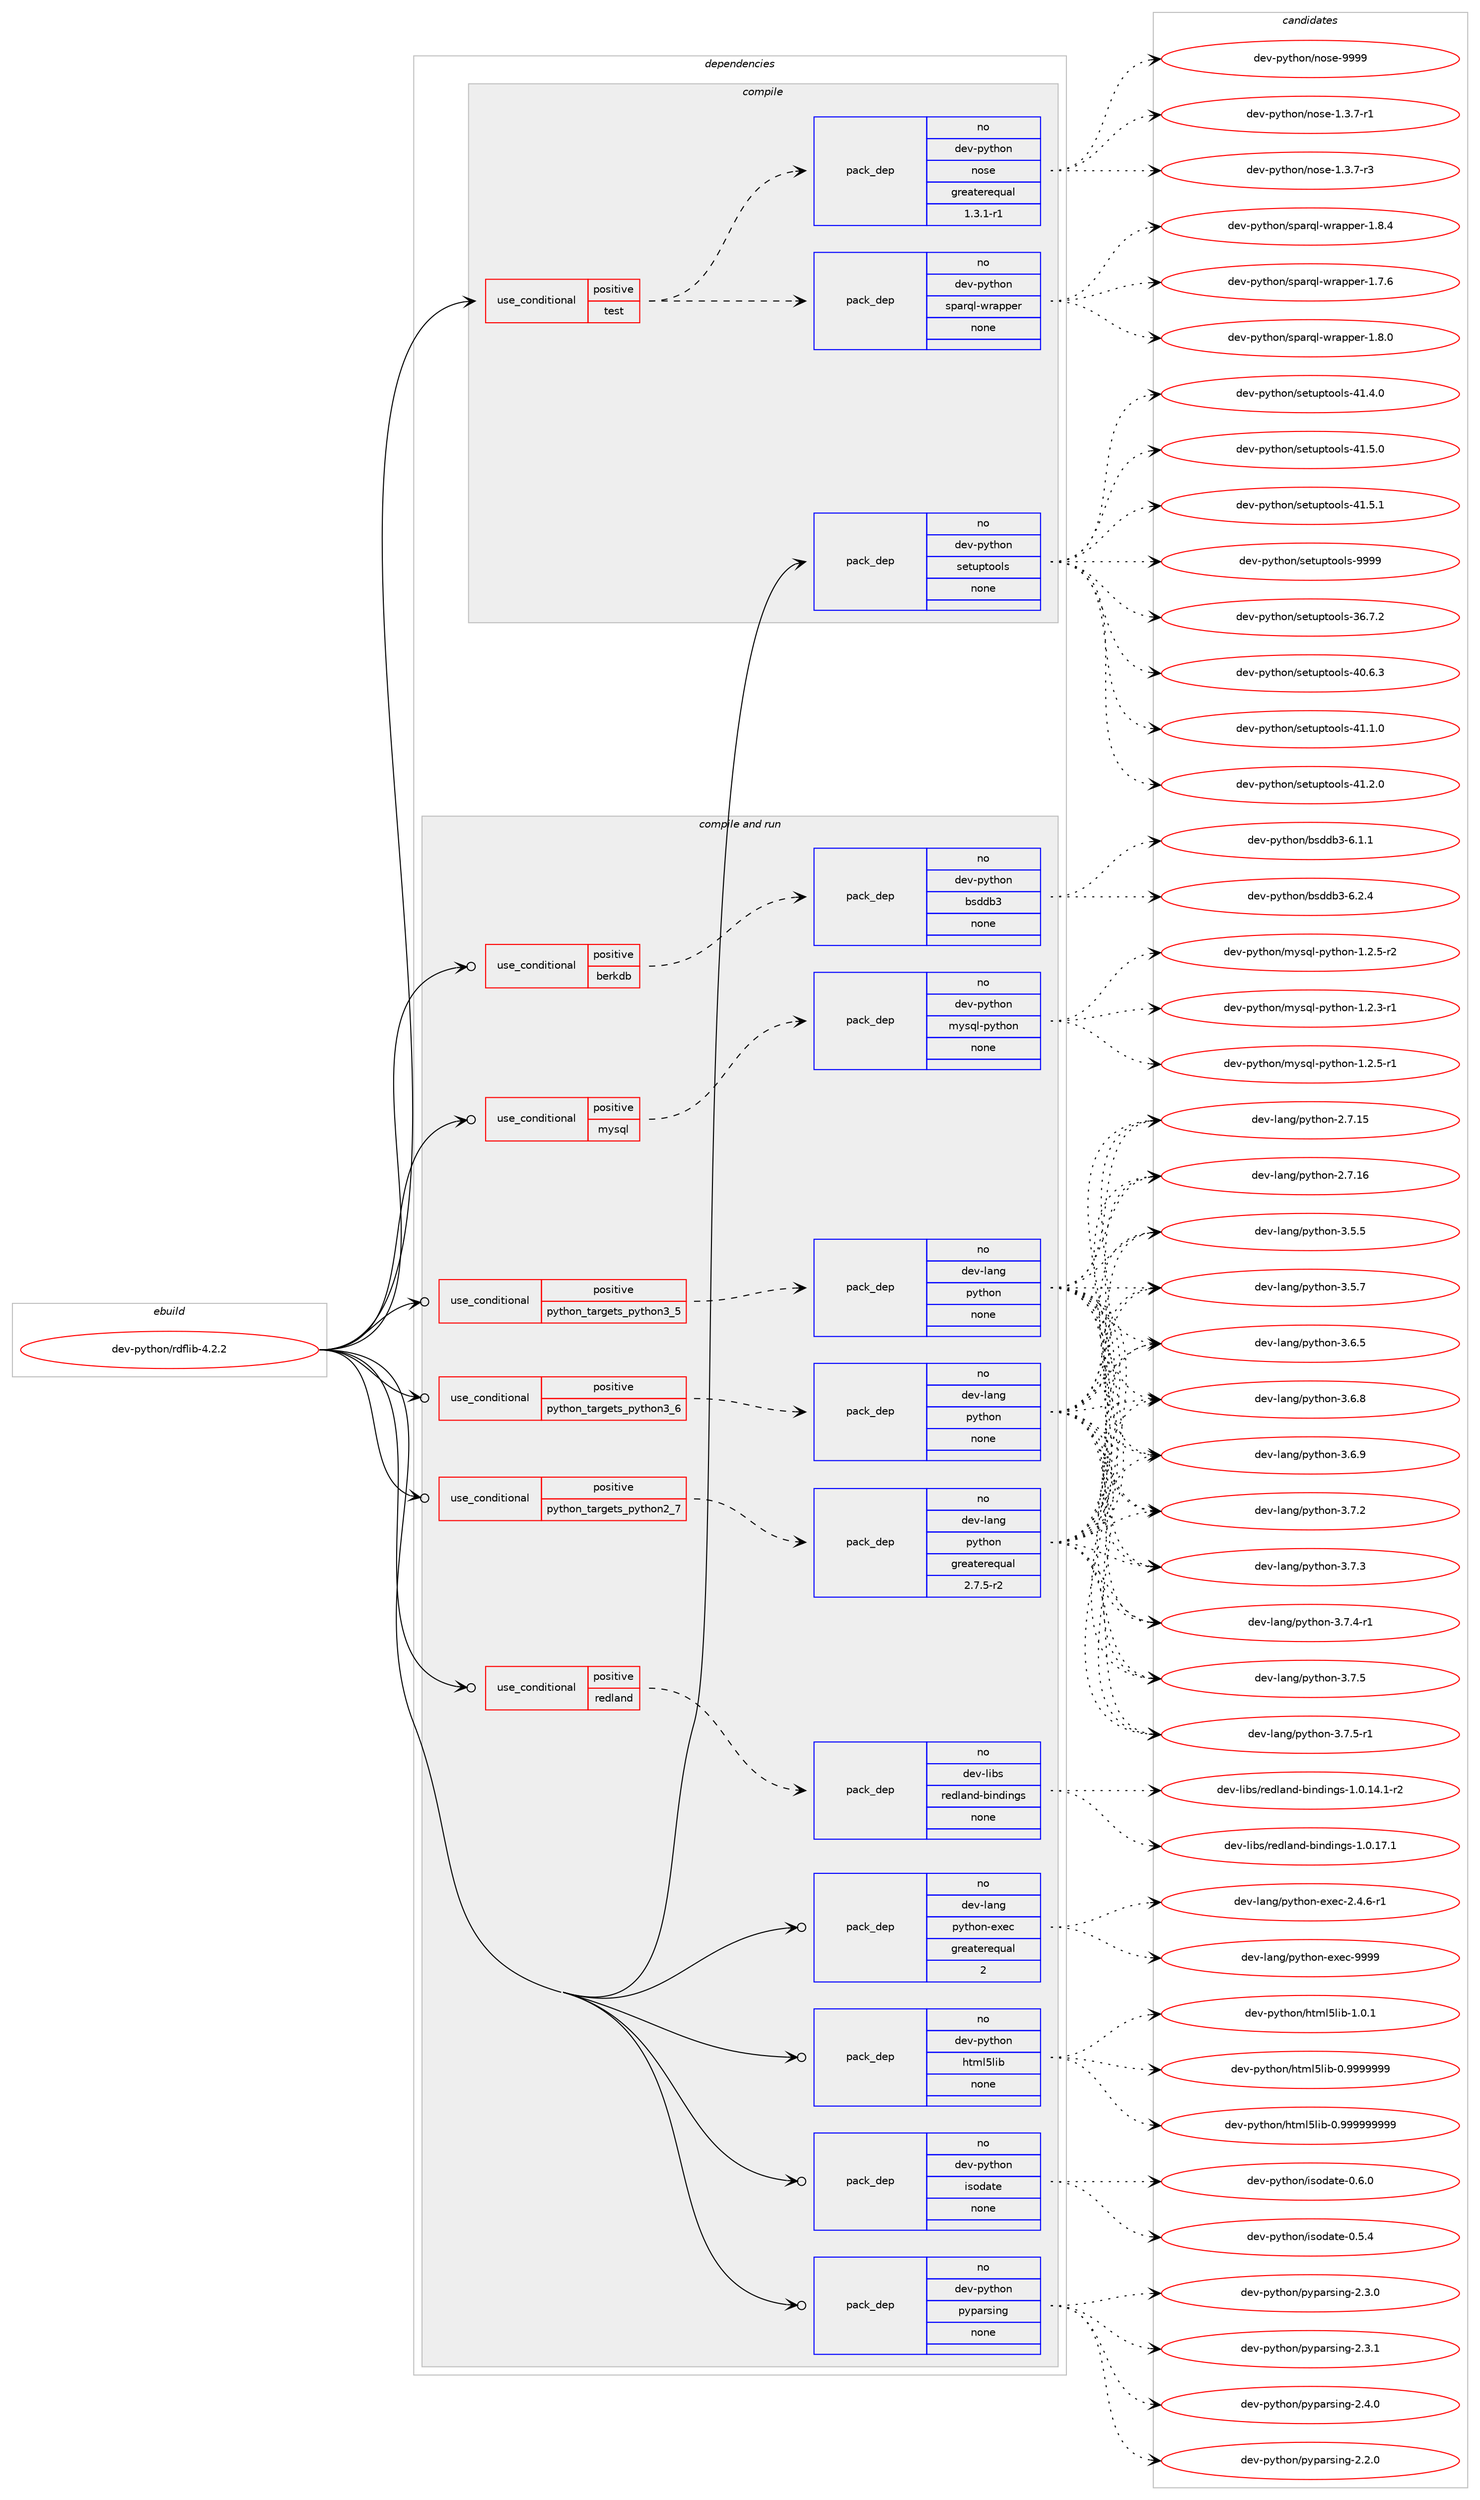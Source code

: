 digraph prolog {

# *************
# Graph options
# *************

newrank=true;
concentrate=true;
compound=true;
graph [rankdir=LR,fontname=Helvetica,fontsize=10,ranksep=1.5];#, ranksep=2.5, nodesep=0.2];
edge  [arrowhead=vee];
node  [fontname=Helvetica,fontsize=10];

# **********
# The ebuild
# **********

subgraph cluster_leftcol {
color=gray;
rank=same;
label=<<i>ebuild</i>>;
id [label="dev-python/rdflib-4.2.2", color=red, width=4, href="../dev-python/rdflib-4.2.2.svg"];
}

# ****************
# The dependencies
# ****************

subgraph cluster_midcol {
color=gray;
label=<<i>dependencies</i>>;
subgraph cluster_compile {
fillcolor="#eeeeee";
style=filled;
label=<<i>compile</i>>;
subgraph cond148404 {
dependency634502 [label=<<TABLE BORDER="0" CELLBORDER="1" CELLSPACING="0" CELLPADDING="4"><TR><TD ROWSPAN="3" CELLPADDING="10">use_conditional</TD></TR><TR><TD>positive</TD></TR><TR><TD>test</TD></TR></TABLE>>, shape=none, color=red];
subgraph pack474219 {
dependency634503 [label=<<TABLE BORDER="0" CELLBORDER="1" CELLSPACING="0" CELLPADDING="4" WIDTH="220"><TR><TD ROWSPAN="6" CELLPADDING="30">pack_dep</TD></TR><TR><TD WIDTH="110">no</TD></TR><TR><TD>dev-python</TD></TR><TR><TD>sparql-wrapper</TD></TR><TR><TD>none</TD></TR><TR><TD></TD></TR></TABLE>>, shape=none, color=blue];
}
dependency634502:e -> dependency634503:w [weight=20,style="dashed",arrowhead="vee"];
subgraph pack474220 {
dependency634504 [label=<<TABLE BORDER="0" CELLBORDER="1" CELLSPACING="0" CELLPADDING="4" WIDTH="220"><TR><TD ROWSPAN="6" CELLPADDING="30">pack_dep</TD></TR><TR><TD WIDTH="110">no</TD></TR><TR><TD>dev-python</TD></TR><TR><TD>nose</TD></TR><TR><TD>greaterequal</TD></TR><TR><TD>1.3.1-r1</TD></TR></TABLE>>, shape=none, color=blue];
}
dependency634502:e -> dependency634504:w [weight=20,style="dashed",arrowhead="vee"];
}
id:e -> dependency634502:w [weight=20,style="solid",arrowhead="vee"];
subgraph pack474221 {
dependency634505 [label=<<TABLE BORDER="0" CELLBORDER="1" CELLSPACING="0" CELLPADDING="4" WIDTH="220"><TR><TD ROWSPAN="6" CELLPADDING="30">pack_dep</TD></TR><TR><TD WIDTH="110">no</TD></TR><TR><TD>dev-python</TD></TR><TR><TD>setuptools</TD></TR><TR><TD>none</TD></TR><TR><TD></TD></TR></TABLE>>, shape=none, color=blue];
}
id:e -> dependency634505:w [weight=20,style="solid",arrowhead="vee"];
}
subgraph cluster_compileandrun {
fillcolor="#eeeeee";
style=filled;
label=<<i>compile and run</i>>;
subgraph cond148405 {
dependency634506 [label=<<TABLE BORDER="0" CELLBORDER="1" CELLSPACING="0" CELLPADDING="4"><TR><TD ROWSPAN="3" CELLPADDING="10">use_conditional</TD></TR><TR><TD>positive</TD></TR><TR><TD>berkdb</TD></TR></TABLE>>, shape=none, color=red];
subgraph pack474222 {
dependency634507 [label=<<TABLE BORDER="0" CELLBORDER="1" CELLSPACING="0" CELLPADDING="4" WIDTH="220"><TR><TD ROWSPAN="6" CELLPADDING="30">pack_dep</TD></TR><TR><TD WIDTH="110">no</TD></TR><TR><TD>dev-python</TD></TR><TR><TD>bsddb3</TD></TR><TR><TD>none</TD></TR><TR><TD></TD></TR></TABLE>>, shape=none, color=blue];
}
dependency634506:e -> dependency634507:w [weight=20,style="dashed",arrowhead="vee"];
}
id:e -> dependency634506:w [weight=20,style="solid",arrowhead="odotvee"];
subgraph cond148406 {
dependency634508 [label=<<TABLE BORDER="0" CELLBORDER="1" CELLSPACING="0" CELLPADDING="4"><TR><TD ROWSPAN="3" CELLPADDING="10">use_conditional</TD></TR><TR><TD>positive</TD></TR><TR><TD>mysql</TD></TR></TABLE>>, shape=none, color=red];
subgraph pack474223 {
dependency634509 [label=<<TABLE BORDER="0" CELLBORDER="1" CELLSPACING="0" CELLPADDING="4" WIDTH="220"><TR><TD ROWSPAN="6" CELLPADDING="30">pack_dep</TD></TR><TR><TD WIDTH="110">no</TD></TR><TR><TD>dev-python</TD></TR><TR><TD>mysql-python</TD></TR><TR><TD>none</TD></TR><TR><TD></TD></TR></TABLE>>, shape=none, color=blue];
}
dependency634508:e -> dependency634509:w [weight=20,style="dashed",arrowhead="vee"];
}
id:e -> dependency634508:w [weight=20,style="solid",arrowhead="odotvee"];
subgraph cond148407 {
dependency634510 [label=<<TABLE BORDER="0" CELLBORDER="1" CELLSPACING="0" CELLPADDING="4"><TR><TD ROWSPAN="3" CELLPADDING="10">use_conditional</TD></TR><TR><TD>positive</TD></TR><TR><TD>python_targets_python2_7</TD></TR></TABLE>>, shape=none, color=red];
subgraph pack474224 {
dependency634511 [label=<<TABLE BORDER="0" CELLBORDER="1" CELLSPACING="0" CELLPADDING="4" WIDTH="220"><TR><TD ROWSPAN="6" CELLPADDING="30">pack_dep</TD></TR><TR><TD WIDTH="110">no</TD></TR><TR><TD>dev-lang</TD></TR><TR><TD>python</TD></TR><TR><TD>greaterequal</TD></TR><TR><TD>2.7.5-r2</TD></TR></TABLE>>, shape=none, color=blue];
}
dependency634510:e -> dependency634511:w [weight=20,style="dashed",arrowhead="vee"];
}
id:e -> dependency634510:w [weight=20,style="solid",arrowhead="odotvee"];
subgraph cond148408 {
dependency634512 [label=<<TABLE BORDER="0" CELLBORDER="1" CELLSPACING="0" CELLPADDING="4"><TR><TD ROWSPAN="3" CELLPADDING="10">use_conditional</TD></TR><TR><TD>positive</TD></TR><TR><TD>python_targets_python3_5</TD></TR></TABLE>>, shape=none, color=red];
subgraph pack474225 {
dependency634513 [label=<<TABLE BORDER="0" CELLBORDER="1" CELLSPACING="0" CELLPADDING="4" WIDTH="220"><TR><TD ROWSPAN="6" CELLPADDING="30">pack_dep</TD></TR><TR><TD WIDTH="110">no</TD></TR><TR><TD>dev-lang</TD></TR><TR><TD>python</TD></TR><TR><TD>none</TD></TR><TR><TD></TD></TR></TABLE>>, shape=none, color=blue];
}
dependency634512:e -> dependency634513:w [weight=20,style="dashed",arrowhead="vee"];
}
id:e -> dependency634512:w [weight=20,style="solid",arrowhead="odotvee"];
subgraph cond148409 {
dependency634514 [label=<<TABLE BORDER="0" CELLBORDER="1" CELLSPACING="0" CELLPADDING="4"><TR><TD ROWSPAN="3" CELLPADDING="10">use_conditional</TD></TR><TR><TD>positive</TD></TR><TR><TD>python_targets_python3_6</TD></TR></TABLE>>, shape=none, color=red];
subgraph pack474226 {
dependency634515 [label=<<TABLE BORDER="0" CELLBORDER="1" CELLSPACING="0" CELLPADDING="4" WIDTH="220"><TR><TD ROWSPAN="6" CELLPADDING="30">pack_dep</TD></TR><TR><TD WIDTH="110">no</TD></TR><TR><TD>dev-lang</TD></TR><TR><TD>python</TD></TR><TR><TD>none</TD></TR><TR><TD></TD></TR></TABLE>>, shape=none, color=blue];
}
dependency634514:e -> dependency634515:w [weight=20,style="dashed",arrowhead="vee"];
}
id:e -> dependency634514:w [weight=20,style="solid",arrowhead="odotvee"];
subgraph cond148410 {
dependency634516 [label=<<TABLE BORDER="0" CELLBORDER="1" CELLSPACING="0" CELLPADDING="4"><TR><TD ROWSPAN="3" CELLPADDING="10">use_conditional</TD></TR><TR><TD>positive</TD></TR><TR><TD>redland</TD></TR></TABLE>>, shape=none, color=red];
subgraph pack474227 {
dependency634517 [label=<<TABLE BORDER="0" CELLBORDER="1" CELLSPACING="0" CELLPADDING="4" WIDTH="220"><TR><TD ROWSPAN="6" CELLPADDING="30">pack_dep</TD></TR><TR><TD WIDTH="110">no</TD></TR><TR><TD>dev-libs</TD></TR><TR><TD>redland-bindings</TD></TR><TR><TD>none</TD></TR><TR><TD></TD></TR></TABLE>>, shape=none, color=blue];
}
dependency634516:e -> dependency634517:w [weight=20,style="dashed",arrowhead="vee"];
}
id:e -> dependency634516:w [weight=20,style="solid",arrowhead="odotvee"];
subgraph pack474228 {
dependency634518 [label=<<TABLE BORDER="0" CELLBORDER="1" CELLSPACING="0" CELLPADDING="4" WIDTH="220"><TR><TD ROWSPAN="6" CELLPADDING="30">pack_dep</TD></TR><TR><TD WIDTH="110">no</TD></TR><TR><TD>dev-lang</TD></TR><TR><TD>python-exec</TD></TR><TR><TD>greaterequal</TD></TR><TR><TD>2</TD></TR></TABLE>>, shape=none, color=blue];
}
id:e -> dependency634518:w [weight=20,style="solid",arrowhead="odotvee"];
subgraph pack474229 {
dependency634519 [label=<<TABLE BORDER="0" CELLBORDER="1" CELLSPACING="0" CELLPADDING="4" WIDTH="220"><TR><TD ROWSPAN="6" CELLPADDING="30">pack_dep</TD></TR><TR><TD WIDTH="110">no</TD></TR><TR><TD>dev-python</TD></TR><TR><TD>html5lib</TD></TR><TR><TD>none</TD></TR><TR><TD></TD></TR></TABLE>>, shape=none, color=blue];
}
id:e -> dependency634519:w [weight=20,style="solid",arrowhead="odotvee"];
subgraph pack474230 {
dependency634520 [label=<<TABLE BORDER="0" CELLBORDER="1" CELLSPACING="0" CELLPADDING="4" WIDTH="220"><TR><TD ROWSPAN="6" CELLPADDING="30">pack_dep</TD></TR><TR><TD WIDTH="110">no</TD></TR><TR><TD>dev-python</TD></TR><TR><TD>isodate</TD></TR><TR><TD>none</TD></TR><TR><TD></TD></TR></TABLE>>, shape=none, color=blue];
}
id:e -> dependency634520:w [weight=20,style="solid",arrowhead="odotvee"];
subgraph pack474231 {
dependency634521 [label=<<TABLE BORDER="0" CELLBORDER="1" CELLSPACING="0" CELLPADDING="4" WIDTH="220"><TR><TD ROWSPAN="6" CELLPADDING="30">pack_dep</TD></TR><TR><TD WIDTH="110">no</TD></TR><TR><TD>dev-python</TD></TR><TR><TD>pyparsing</TD></TR><TR><TD>none</TD></TR><TR><TD></TD></TR></TABLE>>, shape=none, color=blue];
}
id:e -> dependency634521:w [weight=20,style="solid",arrowhead="odotvee"];
}
subgraph cluster_run {
fillcolor="#eeeeee";
style=filled;
label=<<i>run</i>>;
}
}

# **************
# The candidates
# **************

subgraph cluster_choices {
rank=same;
color=gray;
label=<<i>candidates</i>>;

subgraph choice474219 {
color=black;
nodesep=1;
choice1001011184511212111610411111047115112971141131084511911497112112101114454946554654 [label="dev-python/sparql-wrapper-1.7.6", color=red, width=4,href="../dev-python/sparql-wrapper-1.7.6.svg"];
choice1001011184511212111610411111047115112971141131084511911497112112101114454946564648 [label="dev-python/sparql-wrapper-1.8.0", color=red, width=4,href="../dev-python/sparql-wrapper-1.8.0.svg"];
choice1001011184511212111610411111047115112971141131084511911497112112101114454946564652 [label="dev-python/sparql-wrapper-1.8.4", color=red, width=4,href="../dev-python/sparql-wrapper-1.8.4.svg"];
dependency634503:e -> choice1001011184511212111610411111047115112971141131084511911497112112101114454946554654:w [style=dotted,weight="100"];
dependency634503:e -> choice1001011184511212111610411111047115112971141131084511911497112112101114454946564648:w [style=dotted,weight="100"];
dependency634503:e -> choice1001011184511212111610411111047115112971141131084511911497112112101114454946564652:w [style=dotted,weight="100"];
}
subgraph choice474220 {
color=black;
nodesep=1;
choice10010111845112121116104111110471101111151014549465146554511449 [label="dev-python/nose-1.3.7-r1", color=red, width=4,href="../dev-python/nose-1.3.7-r1.svg"];
choice10010111845112121116104111110471101111151014549465146554511451 [label="dev-python/nose-1.3.7-r3", color=red, width=4,href="../dev-python/nose-1.3.7-r3.svg"];
choice10010111845112121116104111110471101111151014557575757 [label="dev-python/nose-9999", color=red, width=4,href="../dev-python/nose-9999.svg"];
dependency634504:e -> choice10010111845112121116104111110471101111151014549465146554511449:w [style=dotted,weight="100"];
dependency634504:e -> choice10010111845112121116104111110471101111151014549465146554511451:w [style=dotted,weight="100"];
dependency634504:e -> choice10010111845112121116104111110471101111151014557575757:w [style=dotted,weight="100"];
}
subgraph choice474221 {
color=black;
nodesep=1;
choice100101118451121211161041111104711510111611711211611111110811545515446554650 [label="dev-python/setuptools-36.7.2", color=red, width=4,href="../dev-python/setuptools-36.7.2.svg"];
choice100101118451121211161041111104711510111611711211611111110811545524846544651 [label="dev-python/setuptools-40.6.3", color=red, width=4,href="../dev-python/setuptools-40.6.3.svg"];
choice100101118451121211161041111104711510111611711211611111110811545524946494648 [label="dev-python/setuptools-41.1.0", color=red, width=4,href="../dev-python/setuptools-41.1.0.svg"];
choice100101118451121211161041111104711510111611711211611111110811545524946504648 [label="dev-python/setuptools-41.2.0", color=red, width=4,href="../dev-python/setuptools-41.2.0.svg"];
choice100101118451121211161041111104711510111611711211611111110811545524946524648 [label="dev-python/setuptools-41.4.0", color=red, width=4,href="../dev-python/setuptools-41.4.0.svg"];
choice100101118451121211161041111104711510111611711211611111110811545524946534648 [label="dev-python/setuptools-41.5.0", color=red, width=4,href="../dev-python/setuptools-41.5.0.svg"];
choice100101118451121211161041111104711510111611711211611111110811545524946534649 [label="dev-python/setuptools-41.5.1", color=red, width=4,href="../dev-python/setuptools-41.5.1.svg"];
choice10010111845112121116104111110471151011161171121161111111081154557575757 [label="dev-python/setuptools-9999", color=red, width=4,href="../dev-python/setuptools-9999.svg"];
dependency634505:e -> choice100101118451121211161041111104711510111611711211611111110811545515446554650:w [style=dotted,weight="100"];
dependency634505:e -> choice100101118451121211161041111104711510111611711211611111110811545524846544651:w [style=dotted,weight="100"];
dependency634505:e -> choice100101118451121211161041111104711510111611711211611111110811545524946494648:w [style=dotted,weight="100"];
dependency634505:e -> choice100101118451121211161041111104711510111611711211611111110811545524946504648:w [style=dotted,weight="100"];
dependency634505:e -> choice100101118451121211161041111104711510111611711211611111110811545524946524648:w [style=dotted,weight="100"];
dependency634505:e -> choice100101118451121211161041111104711510111611711211611111110811545524946534648:w [style=dotted,weight="100"];
dependency634505:e -> choice100101118451121211161041111104711510111611711211611111110811545524946534649:w [style=dotted,weight="100"];
dependency634505:e -> choice10010111845112121116104111110471151011161171121161111111081154557575757:w [style=dotted,weight="100"];
}
subgraph choice474222 {
color=black;
nodesep=1;
choice1001011184511212111610411111047981151001009851455446494649 [label="dev-python/bsddb3-6.1.1", color=red, width=4,href="../dev-python/bsddb3-6.1.1.svg"];
choice1001011184511212111610411111047981151001009851455446504652 [label="dev-python/bsddb3-6.2.4", color=red, width=4,href="../dev-python/bsddb3-6.2.4.svg"];
dependency634507:e -> choice1001011184511212111610411111047981151001009851455446494649:w [style=dotted,weight="100"];
dependency634507:e -> choice1001011184511212111610411111047981151001009851455446504652:w [style=dotted,weight="100"];
}
subgraph choice474223 {
color=black;
nodesep=1;
choice1001011184511212111610411111047109121115113108451121211161041111104549465046514511449 [label="dev-python/mysql-python-1.2.3-r1", color=red, width=4,href="../dev-python/mysql-python-1.2.3-r1.svg"];
choice1001011184511212111610411111047109121115113108451121211161041111104549465046534511449 [label="dev-python/mysql-python-1.2.5-r1", color=red, width=4,href="../dev-python/mysql-python-1.2.5-r1.svg"];
choice1001011184511212111610411111047109121115113108451121211161041111104549465046534511450 [label="dev-python/mysql-python-1.2.5-r2", color=red, width=4,href="../dev-python/mysql-python-1.2.5-r2.svg"];
dependency634509:e -> choice1001011184511212111610411111047109121115113108451121211161041111104549465046514511449:w [style=dotted,weight="100"];
dependency634509:e -> choice1001011184511212111610411111047109121115113108451121211161041111104549465046534511449:w [style=dotted,weight="100"];
dependency634509:e -> choice1001011184511212111610411111047109121115113108451121211161041111104549465046534511450:w [style=dotted,weight="100"];
}
subgraph choice474224 {
color=black;
nodesep=1;
choice10010111845108971101034711212111610411111045504655464953 [label="dev-lang/python-2.7.15", color=red, width=4,href="../dev-lang/python-2.7.15.svg"];
choice10010111845108971101034711212111610411111045504655464954 [label="dev-lang/python-2.7.16", color=red, width=4,href="../dev-lang/python-2.7.16.svg"];
choice100101118451089711010347112121116104111110455146534653 [label="dev-lang/python-3.5.5", color=red, width=4,href="../dev-lang/python-3.5.5.svg"];
choice100101118451089711010347112121116104111110455146534655 [label="dev-lang/python-3.5.7", color=red, width=4,href="../dev-lang/python-3.5.7.svg"];
choice100101118451089711010347112121116104111110455146544653 [label="dev-lang/python-3.6.5", color=red, width=4,href="../dev-lang/python-3.6.5.svg"];
choice100101118451089711010347112121116104111110455146544656 [label="dev-lang/python-3.6.8", color=red, width=4,href="../dev-lang/python-3.6.8.svg"];
choice100101118451089711010347112121116104111110455146544657 [label="dev-lang/python-3.6.9", color=red, width=4,href="../dev-lang/python-3.6.9.svg"];
choice100101118451089711010347112121116104111110455146554650 [label="dev-lang/python-3.7.2", color=red, width=4,href="../dev-lang/python-3.7.2.svg"];
choice100101118451089711010347112121116104111110455146554651 [label="dev-lang/python-3.7.3", color=red, width=4,href="../dev-lang/python-3.7.3.svg"];
choice1001011184510897110103471121211161041111104551465546524511449 [label="dev-lang/python-3.7.4-r1", color=red, width=4,href="../dev-lang/python-3.7.4-r1.svg"];
choice100101118451089711010347112121116104111110455146554653 [label="dev-lang/python-3.7.5", color=red, width=4,href="../dev-lang/python-3.7.5.svg"];
choice1001011184510897110103471121211161041111104551465546534511449 [label="dev-lang/python-3.7.5-r1", color=red, width=4,href="../dev-lang/python-3.7.5-r1.svg"];
dependency634511:e -> choice10010111845108971101034711212111610411111045504655464953:w [style=dotted,weight="100"];
dependency634511:e -> choice10010111845108971101034711212111610411111045504655464954:w [style=dotted,weight="100"];
dependency634511:e -> choice100101118451089711010347112121116104111110455146534653:w [style=dotted,weight="100"];
dependency634511:e -> choice100101118451089711010347112121116104111110455146534655:w [style=dotted,weight="100"];
dependency634511:e -> choice100101118451089711010347112121116104111110455146544653:w [style=dotted,weight="100"];
dependency634511:e -> choice100101118451089711010347112121116104111110455146544656:w [style=dotted,weight="100"];
dependency634511:e -> choice100101118451089711010347112121116104111110455146544657:w [style=dotted,weight="100"];
dependency634511:e -> choice100101118451089711010347112121116104111110455146554650:w [style=dotted,weight="100"];
dependency634511:e -> choice100101118451089711010347112121116104111110455146554651:w [style=dotted,weight="100"];
dependency634511:e -> choice1001011184510897110103471121211161041111104551465546524511449:w [style=dotted,weight="100"];
dependency634511:e -> choice100101118451089711010347112121116104111110455146554653:w [style=dotted,weight="100"];
dependency634511:e -> choice1001011184510897110103471121211161041111104551465546534511449:w [style=dotted,weight="100"];
}
subgraph choice474225 {
color=black;
nodesep=1;
choice10010111845108971101034711212111610411111045504655464953 [label="dev-lang/python-2.7.15", color=red, width=4,href="../dev-lang/python-2.7.15.svg"];
choice10010111845108971101034711212111610411111045504655464954 [label="dev-lang/python-2.7.16", color=red, width=4,href="../dev-lang/python-2.7.16.svg"];
choice100101118451089711010347112121116104111110455146534653 [label="dev-lang/python-3.5.5", color=red, width=4,href="../dev-lang/python-3.5.5.svg"];
choice100101118451089711010347112121116104111110455146534655 [label="dev-lang/python-3.5.7", color=red, width=4,href="../dev-lang/python-3.5.7.svg"];
choice100101118451089711010347112121116104111110455146544653 [label="dev-lang/python-3.6.5", color=red, width=4,href="../dev-lang/python-3.6.5.svg"];
choice100101118451089711010347112121116104111110455146544656 [label="dev-lang/python-3.6.8", color=red, width=4,href="../dev-lang/python-3.6.8.svg"];
choice100101118451089711010347112121116104111110455146544657 [label="dev-lang/python-3.6.9", color=red, width=4,href="../dev-lang/python-3.6.9.svg"];
choice100101118451089711010347112121116104111110455146554650 [label="dev-lang/python-3.7.2", color=red, width=4,href="../dev-lang/python-3.7.2.svg"];
choice100101118451089711010347112121116104111110455146554651 [label="dev-lang/python-3.7.3", color=red, width=4,href="../dev-lang/python-3.7.3.svg"];
choice1001011184510897110103471121211161041111104551465546524511449 [label="dev-lang/python-3.7.4-r1", color=red, width=4,href="../dev-lang/python-3.7.4-r1.svg"];
choice100101118451089711010347112121116104111110455146554653 [label="dev-lang/python-3.7.5", color=red, width=4,href="../dev-lang/python-3.7.5.svg"];
choice1001011184510897110103471121211161041111104551465546534511449 [label="dev-lang/python-3.7.5-r1", color=red, width=4,href="../dev-lang/python-3.7.5-r1.svg"];
dependency634513:e -> choice10010111845108971101034711212111610411111045504655464953:w [style=dotted,weight="100"];
dependency634513:e -> choice10010111845108971101034711212111610411111045504655464954:w [style=dotted,weight="100"];
dependency634513:e -> choice100101118451089711010347112121116104111110455146534653:w [style=dotted,weight="100"];
dependency634513:e -> choice100101118451089711010347112121116104111110455146534655:w [style=dotted,weight="100"];
dependency634513:e -> choice100101118451089711010347112121116104111110455146544653:w [style=dotted,weight="100"];
dependency634513:e -> choice100101118451089711010347112121116104111110455146544656:w [style=dotted,weight="100"];
dependency634513:e -> choice100101118451089711010347112121116104111110455146544657:w [style=dotted,weight="100"];
dependency634513:e -> choice100101118451089711010347112121116104111110455146554650:w [style=dotted,weight="100"];
dependency634513:e -> choice100101118451089711010347112121116104111110455146554651:w [style=dotted,weight="100"];
dependency634513:e -> choice1001011184510897110103471121211161041111104551465546524511449:w [style=dotted,weight="100"];
dependency634513:e -> choice100101118451089711010347112121116104111110455146554653:w [style=dotted,weight="100"];
dependency634513:e -> choice1001011184510897110103471121211161041111104551465546534511449:w [style=dotted,weight="100"];
}
subgraph choice474226 {
color=black;
nodesep=1;
choice10010111845108971101034711212111610411111045504655464953 [label="dev-lang/python-2.7.15", color=red, width=4,href="../dev-lang/python-2.7.15.svg"];
choice10010111845108971101034711212111610411111045504655464954 [label="dev-lang/python-2.7.16", color=red, width=4,href="../dev-lang/python-2.7.16.svg"];
choice100101118451089711010347112121116104111110455146534653 [label="dev-lang/python-3.5.5", color=red, width=4,href="../dev-lang/python-3.5.5.svg"];
choice100101118451089711010347112121116104111110455146534655 [label="dev-lang/python-3.5.7", color=red, width=4,href="../dev-lang/python-3.5.7.svg"];
choice100101118451089711010347112121116104111110455146544653 [label="dev-lang/python-3.6.5", color=red, width=4,href="../dev-lang/python-3.6.5.svg"];
choice100101118451089711010347112121116104111110455146544656 [label="dev-lang/python-3.6.8", color=red, width=4,href="../dev-lang/python-3.6.8.svg"];
choice100101118451089711010347112121116104111110455146544657 [label="dev-lang/python-3.6.9", color=red, width=4,href="../dev-lang/python-3.6.9.svg"];
choice100101118451089711010347112121116104111110455146554650 [label="dev-lang/python-3.7.2", color=red, width=4,href="../dev-lang/python-3.7.2.svg"];
choice100101118451089711010347112121116104111110455146554651 [label="dev-lang/python-3.7.3", color=red, width=4,href="../dev-lang/python-3.7.3.svg"];
choice1001011184510897110103471121211161041111104551465546524511449 [label="dev-lang/python-3.7.4-r1", color=red, width=4,href="../dev-lang/python-3.7.4-r1.svg"];
choice100101118451089711010347112121116104111110455146554653 [label="dev-lang/python-3.7.5", color=red, width=4,href="../dev-lang/python-3.7.5.svg"];
choice1001011184510897110103471121211161041111104551465546534511449 [label="dev-lang/python-3.7.5-r1", color=red, width=4,href="../dev-lang/python-3.7.5-r1.svg"];
dependency634515:e -> choice10010111845108971101034711212111610411111045504655464953:w [style=dotted,weight="100"];
dependency634515:e -> choice10010111845108971101034711212111610411111045504655464954:w [style=dotted,weight="100"];
dependency634515:e -> choice100101118451089711010347112121116104111110455146534653:w [style=dotted,weight="100"];
dependency634515:e -> choice100101118451089711010347112121116104111110455146534655:w [style=dotted,weight="100"];
dependency634515:e -> choice100101118451089711010347112121116104111110455146544653:w [style=dotted,weight="100"];
dependency634515:e -> choice100101118451089711010347112121116104111110455146544656:w [style=dotted,weight="100"];
dependency634515:e -> choice100101118451089711010347112121116104111110455146544657:w [style=dotted,weight="100"];
dependency634515:e -> choice100101118451089711010347112121116104111110455146554650:w [style=dotted,weight="100"];
dependency634515:e -> choice100101118451089711010347112121116104111110455146554651:w [style=dotted,weight="100"];
dependency634515:e -> choice1001011184510897110103471121211161041111104551465546524511449:w [style=dotted,weight="100"];
dependency634515:e -> choice100101118451089711010347112121116104111110455146554653:w [style=dotted,weight="100"];
dependency634515:e -> choice1001011184510897110103471121211161041111104551465546534511449:w [style=dotted,weight="100"];
}
subgraph choice474227 {
color=black;
nodesep=1;
choice1001011184510810598115471141011001089711010045981051101001051101031154549464846495246494511450 [label="dev-libs/redland-bindings-1.0.14.1-r2", color=red, width=4,href="../dev-libs/redland-bindings-1.0.14.1-r2.svg"];
choice100101118451081059811547114101100108971101004598105110100105110103115454946484649554649 [label="dev-libs/redland-bindings-1.0.17.1", color=red, width=4,href="../dev-libs/redland-bindings-1.0.17.1.svg"];
dependency634517:e -> choice1001011184510810598115471141011001089711010045981051101001051101031154549464846495246494511450:w [style=dotted,weight="100"];
dependency634517:e -> choice100101118451081059811547114101100108971101004598105110100105110103115454946484649554649:w [style=dotted,weight="100"];
}
subgraph choice474228 {
color=black;
nodesep=1;
choice10010111845108971101034711212111610411111045101120101994550465246544511449 [label="dev-lang/python-exec-2.4.6-r1", color=red, width=4,href="../dev-lang/python-exec-2.4.6-r1.svg"];
choice10010111845108971101034711212111610411111045101120101994557575757 [label="dev-lang/python-exec-9999", color=red, width=4,href="../dev-lang/python-exec-9999.svg"];
dependency634518:e -> choice10010111845108971101034711212111610411111045101120101994550465246544511449:w [style=dotted,weight="100"];
dependency634518:e -> choice10010111845108971101034711212111610411111045101120101994557575757:w [style=dotted,weight="100"];
}
subgraph choice474229 {
color=black;
nodesep=1;
choice1001011184511212111610411111047104116109108531081059845484657575757575757 [label="dev-python/html5lib-0.9999999", color=red, width=4,href="../dev-python/html5lib-0.9999999.svg"];
choice10010111845112121116104111110471041161091085310810598454846575757575757575757 [label="dev-python/html5lib-0.999999999", color=red, width=4,href="../dev-python/html5lib-0.999999999.svg"];
choice10010111845112121116104111110471041161091085310810598454946484649 [label="dev-python/html5lib-1.0.1", color=red, width=4,href="../dev-python/html5lib-1.0.1.svg"];
dependency634519:e -> choice1001011184511212111610411111047104116109108531081059845484657575757575757:w [style=dotted,weight="100"];
dependency634519:e -> choice10010111845112121116104111110471041161091085310810598454846575757575757575757:w [style=dotted,weight="100"];
dependency634519:e -> choice10010111845112121116104111110471041161091085310810598454946484649:w [style=dotted,weight="100"];
}
subgraph choice474230 {
color=black;
nodesep=1;
choice100101118451121211161041111104710511511110097116101454846534652 [label="dev-python/isodate-0.5.4", color=red, width=4,href="../dev-python/isodate-0.5.4.svg"];
choice100101118451121211161041111104710511511110097116101454846544648 [label="dev-python/isodate-0.6.0", color=red, width=4,href="../dev-python/isodate-0.6.0.svg"];
dependency634520:e -> choice100101118451121211161041111104710511511110097116101454846534652:w [style=dotted,weight="100"];
dependency634520:e -> choice100101118451121211161041111104710511511110097116101454846544648:w [style=dotted,weight="100"];
}
subgraph choice474231 {
color=black;
nodesep=1;
choice100101118451121211161041111104711212111297114115105110103455046504648 [label="dev-python/pyparsing-2.2.0", color=red, width=4,href="../dev-python/pyparsing-2.2.0.svg"];
choice100101118451121211161041111104711212111297114115105110103455046514648 [label="dev-python/pyparsing-2.3.0", color=red, width=4,href="../dev-python/pyparsing-2.3.0.svg"];
choice100101118451121211161041111104711212111297114115105110103455046514649 [label="dev-python/pyparsing-2.3.1", color=red, width=4,href="../dev-python/pyparsing-2.3.1.svg"];
choice100101118451121211161041111104711212111297114115105110103455046524648 [label="dev-python/pyparsing-2.4.0", color=red, width=4,href="../dev-python/pyparsing-2.4.0.svg"];
dependency634521:e -> choice100101118451121211161041111104711212111297114115105110103455046504648:w [style=dotted,weight="100"];
dependency634521:e -> choice100101118451121211161041111104711212111297114115105110103455046514648:w [style=dotted,weight="100"];
dependency634521:e -> choice100101118451121211161041111104711212111297114115105110103455046514649:w [style=dotted,weight="100"];
dependency634521:e -> choice100101118451121211161041111104711212111297114115105110103455046524648:w [style=dotted,weight="100"];
}
}

}
